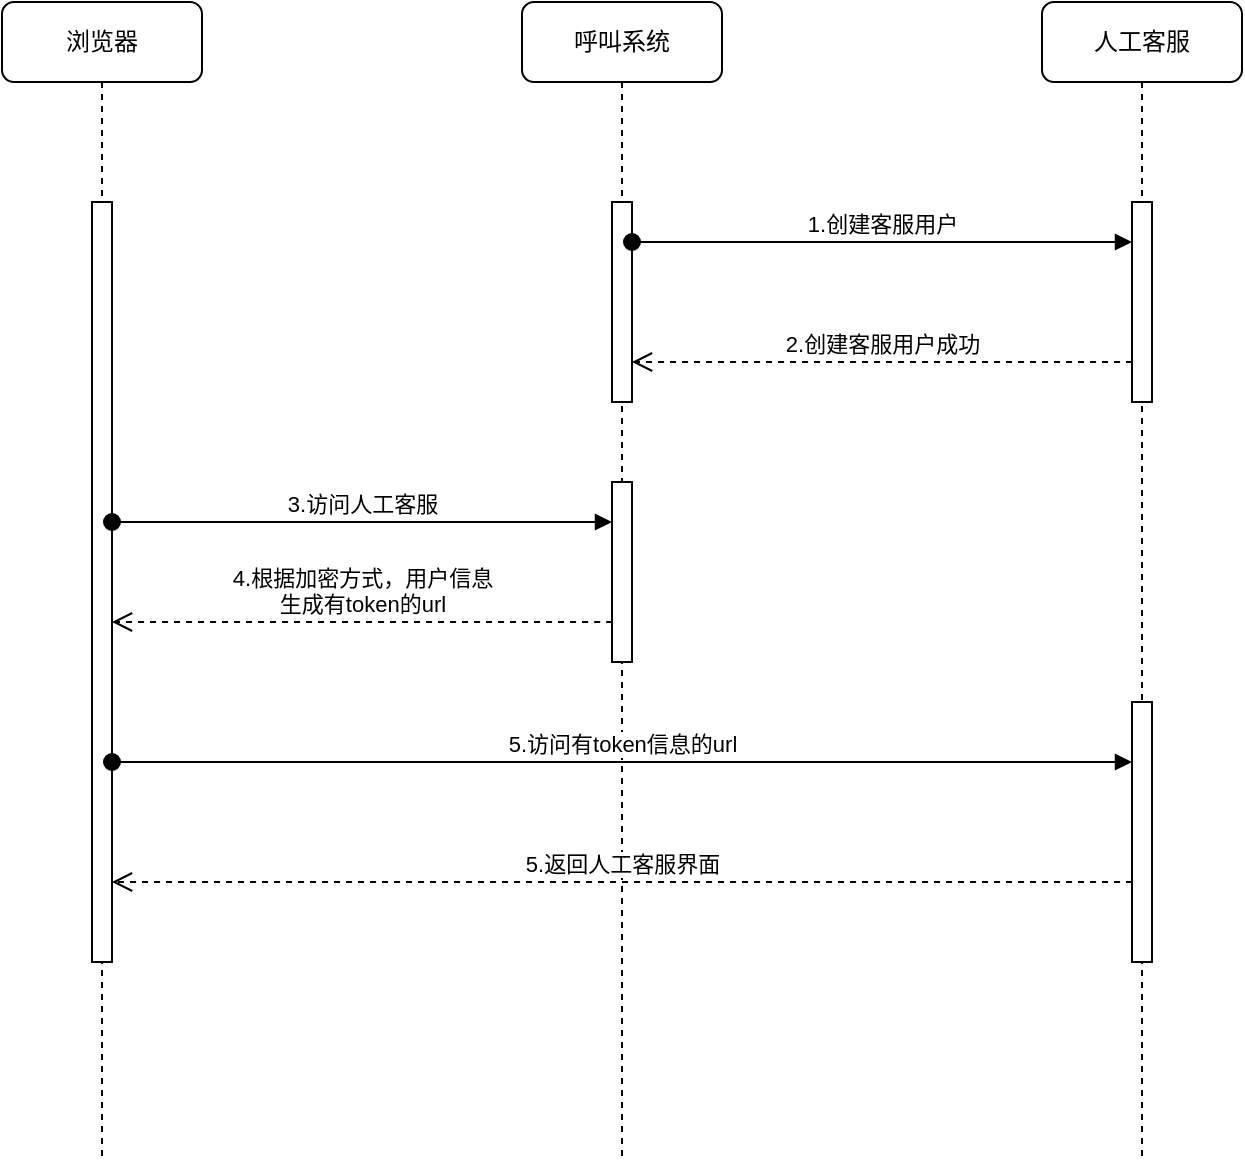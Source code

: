 <mxfile version="14.2.7" type="github">
  <diagram name="Page-1" id="13e1069c-82ec-6db2-03f1-153e76fe0fe0">
    <mxGraphModel dx="1186" dy="614" grid="1" gridSize="10" guides="1" tooltips="1" connect="1" arrows="1" fold="1" page="1" pageScale="1" pageWidth="1100" pageHeight="850" background="#ffffff" math="0" shadow="0">
      <root>
        <mxCell id="0" />
        <mxCell id="1" parent="0" />
        <mxCell id="7baba1c4bc27f4b0-2" value="呼叫系统" style="shape=umlLifeline;perimeter=lifelinePerimeter;whiteSpace=wrap;html=1;container=1;collapsible=0;recursiveResize=0;outlineConnect=0;rounded=1;shadow=0;comic=0;labelBackgroundColor=none;strokeWidth=1;fontFamily=Verdana;fontSize=12;align=center;" parent="1" vertex="1">
          <mxGeometry x="360" y="80" width="100" height="580" as="geometry" />
        </mxCell>
        <mxCell id="7baba1c4bc27f4b0-10" value="" style="html=1;points=[];perimeter=orthogonalPerimeter;rounded=0;shadow=0;comic=0;labelBackgroundColor=none;strokeWidth=1;fontFamily=Verdana;fontSize=12;align=center;" parent="7baba1c4bc27f4b0-2" vertex="1">
          <mxGeometry x="45" y="100" width="10" height="100" as="geometry" />
        </mxCell>
        <mxCell id="zWywzD4vY-7f8J_iWrEM-6" value="" style="html=1;points=[];perimeter=orthogonalPerimeter;" vertex="1" parent="7baba1c4bc27f4b0-2">
          <mxGeometry x="45" y="240" width="10" height="90" as="geometry" />
        </mxCell>
        <mxCell id="7baba1c4bc27f4b0-3" value="人工客服" style="shape=umlLifeline;perimeter=lifelinePerimeter;whiteSpace=wrap;html=1;container=1;collapsible=0;recursiveResize=0;outlineConnect=0;rounded=1;shadow=0;comic=0;labelBackgroundColor=none;strokeWidth=1;fontFamily=Verdana;fontSize=12;align=center;" parent="1" vertex="1">
          <mxGeometry x="620" y="80" width="100" height="580" as="geometry" />
        </mxCell>
        <mxCell id="7baba1c4bc27f4b0-13" value="" style="html=1;points=[];perimeter=orthogonalPerimeter;rounded=0;shadow=0;comic=0;labelBackgroundColor=none;strokeWidth=1;fontFamily=Verdana;fontSize=12;align=center;" parent="7baba1c4bc27f4b0-3" vertex="1">
          <mxGeometry x="45" y="100" width="10" height="100" as="geometry" />
        </mxCell>
        <mxCell id="zWywzD4vY-7f8J_iWrEM-11" value="" style="html=1;points=[];perimeter=orthogonalPerimeter;" vertex="1" parent="7baba1c4bc27f4b0-3">
          <mxGeometry x="45" y="350" width="10" height="130" as="geometry" />
        </mxCell>
        <mxCell id="7baba1c4bc27f4b0-8" value="浏览器" style="shape=umlLifeline;perimeter=lifelinePerimeter;whiteSpace=wrap;html=1;container=1;collapsible=0;recursiveResize=0;outlineConnect=0;rounded=1;shadow=0;comic=0;labelBackgroundColor=none;strokeWidth=1;fontFamily=Verdana;fontSize=12;align=center;" parent="1" vertex="1">
          <mxGeometry x="100" y="80" width="100" height="580" as="geometry" />
        </mxCell>
        <mxCell id="7baba1c4bc27f4b0-9" value="" style="html=1;points=[];perimeter=orthogonalPerimeter;rounded=0;shadow=0;comic=0;labelBackgroundColor=none;strokeWidth=1;fontFamily=Verdana;fontSize=12;align=center;" parent="7baba1c4bc27f4b0-8" vertex="1">
          <mxGeometry x="45" y="100" width="10" height="380" as="geometry" />
        </mxCell>
        <mxCell id="zWywzD4vY-7f8J_iWrEM-4" value="1.创建客服用户" style="html=1;verticalAlign=bottom;startArrow=oval;startFill=1;endArrow=block;startSize=8;" edge="1" parent="1" source="7baba1c4bc27f4b0-10" target="7baba1c4bc27f4b0-13">
          <mxGeometry width="60" relative="1" as="geometry">
            <mxPoint x="430" y="200" as="sourcePoint" />
            <mxPoint x="650" y="205" as="targetPoint" />
            <Array as="points">
              <mxPoint x="550" y="200" />
            </Array>
          </mxGeometry>
        </mxCell>
        <mxCell id="zWywzD4vY-7f8J_iWrEM-7" value="3.访问人工客服" style="html=1;verticalAlign=bottom;startArrow=oval;endArrow=block;startSize=8;" edge="1" target="zWywzD4vY-7f8J_iWrEM-6" parent="1" source="7baba1c4bc27f4b0-9">
          <mxGeometry relative="1" as="geometry">
            <mxPoint x="345" y="310" as="sourcePoint" />
            <Array as="points">
              <mxPoint x="190" y="340" />
            </Array>
          </mxGeometry>
        </mxCell>
        <mxCell id="zWywzD4vY-7f8J_iWrEM-12" value="5.访问有token信息的url" style="html=1;verticalAlign=bottom;startArrow=oval;endArrow=block;startSize=8;" edge="1" target="zWywzD4vY-7f8J_iWrEM-11" parent="1" source="7baba1c4bc27f4b0-9">
          <mxGeometry relative="1" as="geometry">
            <mxPoint x="605" y="330" as="sourcePoint" />
            <Array as="points">
              <mxPoint x="580" y="460" />
            </Array>
          </mxGeometry>
        </mxCell>
        <mxCell id="zWywzD4vY-7f8J_iWrEM-13" value="5.返回人工客服界面" style="html=1;verticalAlign=bottom;endArrow=open;dashed=1;endSize=8;" edge="1" parent="1" source="zWywzD4vY-7f8J_iWrEM-11" target="7baba1c4bc27f4b0-9">
          <mxGeometry relative="1" as="geometry">
            <mxPoint x="660" y="430" as="sourcePoint" />
            <mxPoint x="580" y="430" as="targetPoint" />
            <Array as="points">
              <mxPoint x="600" y="520" />
            </Array>
          </mxGeometry>
        </mxCell>
        <mxCell id="zWywzD4vY-7f8J_iWrEM-14" value="2.创建客服用户成功" style="html=1;verticalAlign=bottom;endArrow=open;dashed=1;endSize=8;" edge="1" parent="1" source="7baba1c4bc27f4b0-13" target="7baba1c4bc27f4b0-10">
          <mxGeometry relative="1" as="geometry">
            <mxPoint x="670" y="250" as="sourcePoint" />
            <mxPoint x="590" y="250" as="targetPoint" />
            <Array as="points">
              <mxPoint x="620" y="260" />
            </Array>
          </mxGeometry>
        </mxCell>
        <mxCell id="zWywzD4vY-7f8J_iWrEM-15" value="4.根据加密方式，用户信息&lt;br&gt;生成有token的url" style="html=1;verticalAlign=bottom;endArrow=open;dashed=1;endSize=8;" edge="1" parent="1" source="zWywzD4vY-7f8J_iWrEM-6" target="7baba1c4bc27f4b0-9">
          <mxGeometry relative="1" as="geometry">
            <mxPoint x="400" y="380" as="sourcePoint" />
            <mxPoint x="320" y="380" as="targetPoint" />
            <Array as="points">
              <mxPoint x="400" y="390" />
            </Array>
          </mxGeometry>
        </mxCell>
      </root>
    </mxGraphModel>
  </diagram>
</mxfile>
